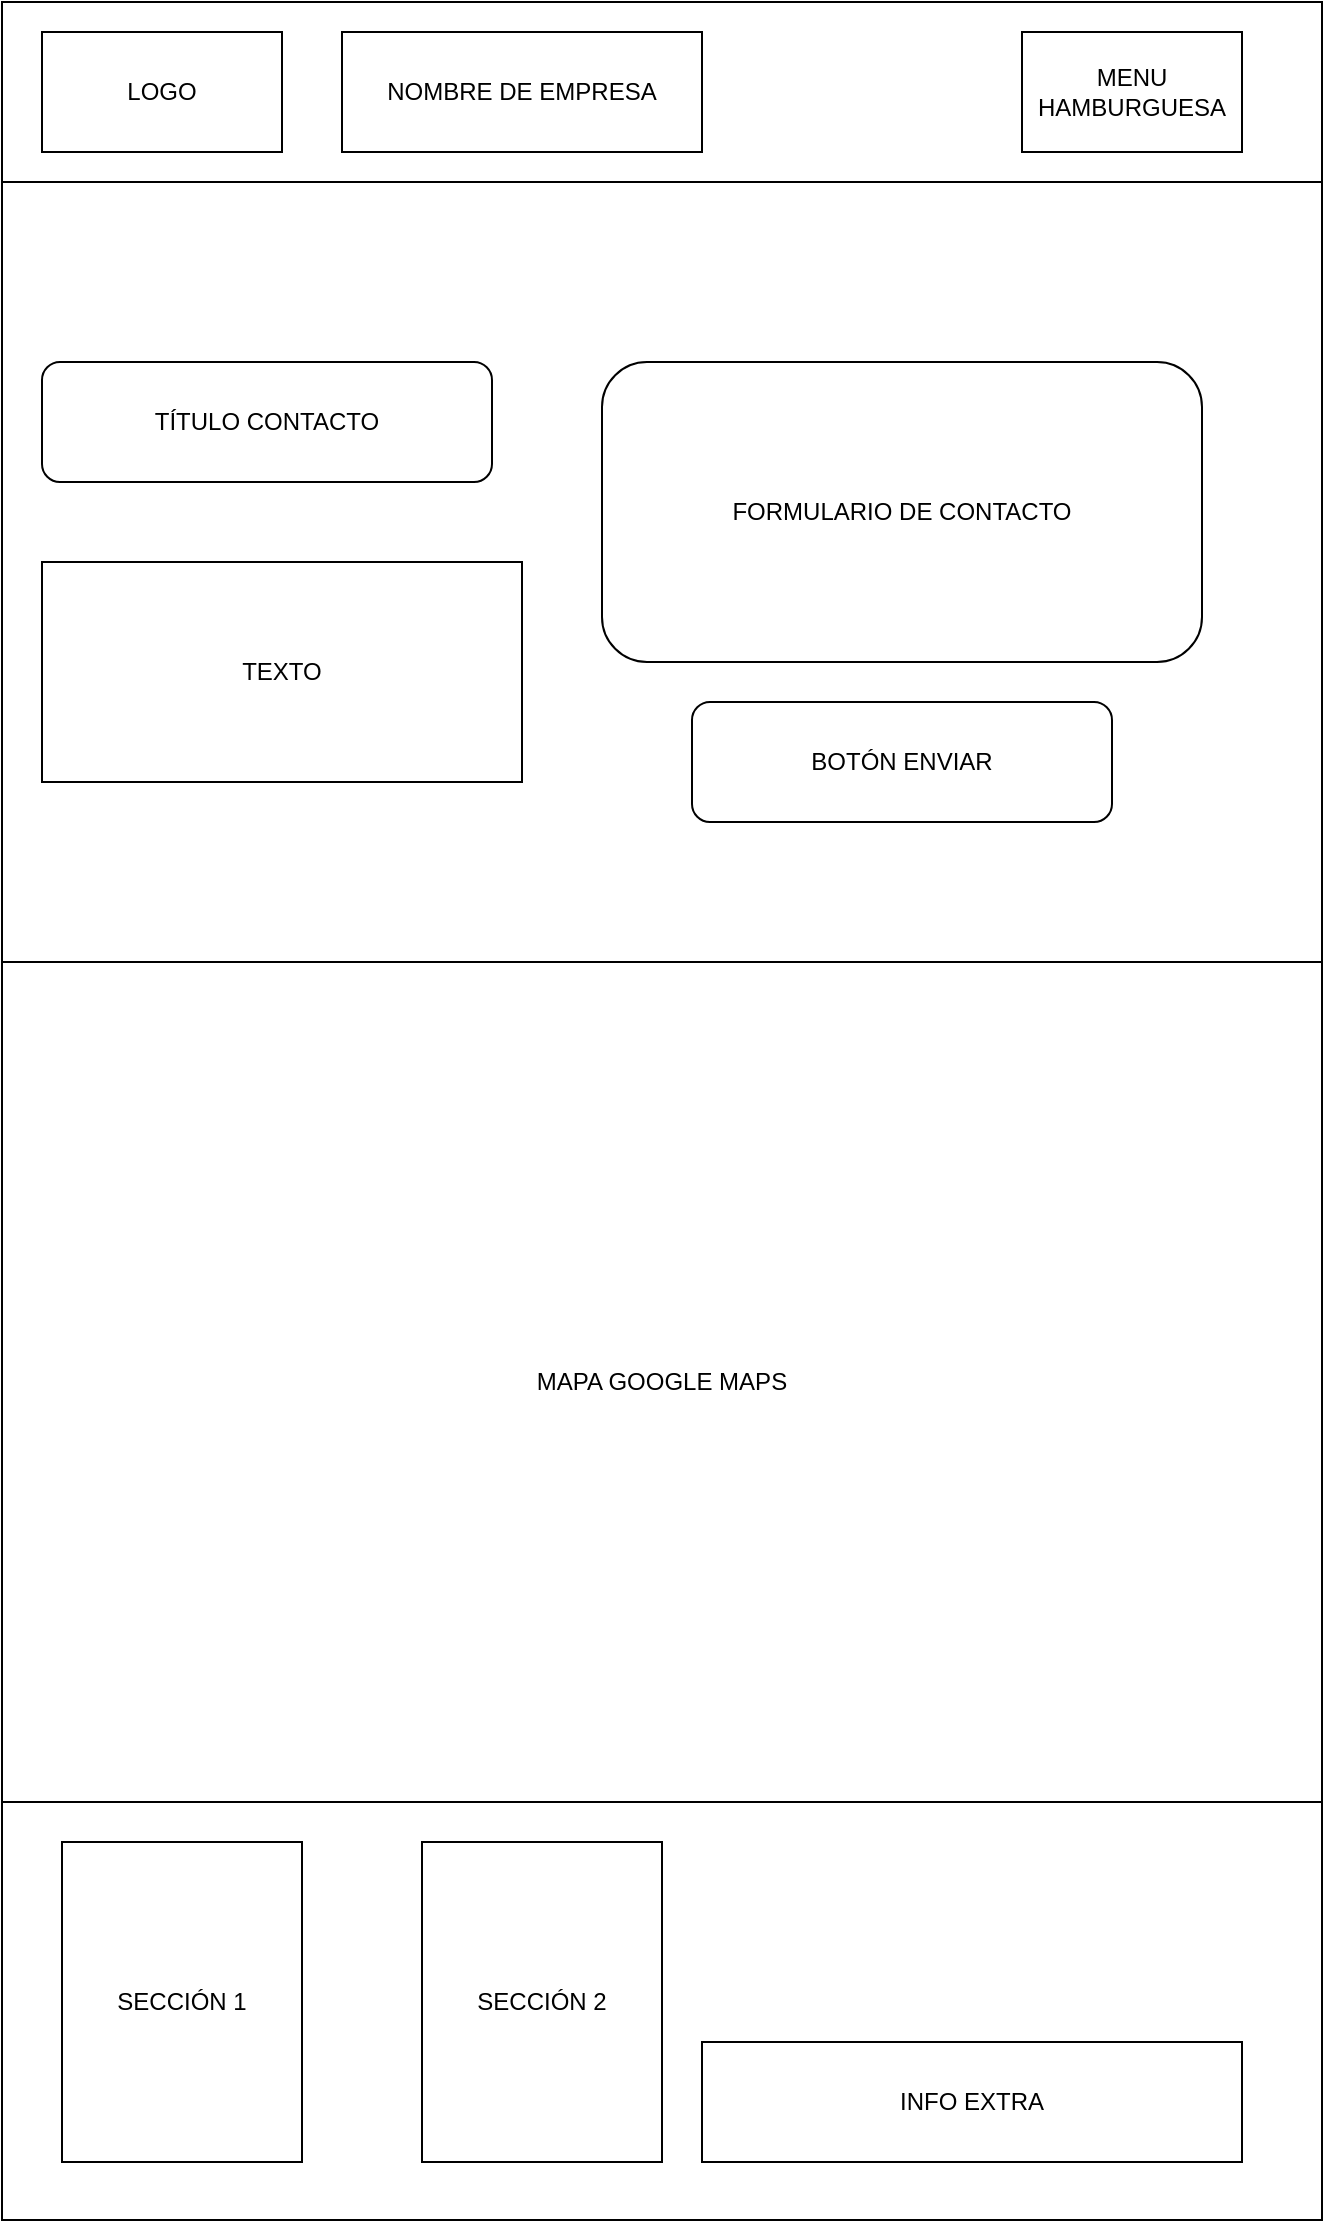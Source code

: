 <mxfile version="21.3.2" type="device" pages="3">
  <diagram name="contacto-MOVIL" id="TZoL4eahMLcq_TkRRFJu">
    <mxGraphModel dx="2049" dy="1137" grid="1" gridSize="10" guides="1" tooltips="1" connect="1" arrows="1" fold="1" page="1" pageScale="1" pageWidth="660" pageHeight="1169" math="0" shadow="0">
      <root>
        <mxCell id="0" />
        <mxCell id="1" parent="0" />
        <mxCell id="Yz_11YEBDaWQhqgs5p3R-1" value="" style="rounded=0;whiteSpace=wrap;html=1;" vertex="1" parent="1">
          <mxGeometry width="660" height="90" as="geometry" />
        </mxCell>
        <mxCell id="Yz_11YEBDaWQhqgs5p3R-2" value="" style="rounded=0;whiteSpace=wrap;html=1;" vertex="1" parent="1">
          <mxGeometry y="90" width="660" height="390" as="geometry" />
        </mxCell>
        <mxCell id="Yz_11YEBDaWQhqgs5p3R-3" value="" style="rounded=0;whiteSpace=wrap;html=1;" vertex="1" parent="1">
          <mxGeometry y="900" width="660" height="209" as="geometry" />
        </mxCell>
        <mxCell id="Yz_11YEBDaWQhqgs5p3R-4" value="LOGO" style="rounded=0;whiteSpace=wrap;html=1;" vertex="1" parent="1">
          <mxGeometry x="20" y="15" width="120" height="60" as="geometry" />
        </mxCell>
        <mxCell id="Yz_11YEBDaWQhqgs5p3R-5" value="MENU HAMBURGUESA" style="rounded=0;whiteSpace=wrap;html=1;" vertex="1" parent="1">
          <mxGeometry x="510" y="15" width="110" height="60" as="geometry" />
        </mxCell>
        <mxCell id="Yz_11YEBDaWQhqgs5p3R-9" value="SECCIÓN 1" style="rounded=0;whiteSpace=wrap;html=1;" vertex="1" parent="1">
          <mxGeometry x="30" y="920" width="120" height="160" as="geometry" />
        </mxCell>
        <mxCell id="Yz_11YEBDaWQhqgs5p3R-10" value="SECCIÓN 2" style="rounded=0;whiteSpace=wrap;html=1;" vertex="1" parent="1">
          <mxGeometry x="210" y="920" width="120" height="160" as="geometry" />
        </mxCell>
        <mxCell id="Yz_11YEBDaWQhqgs5p3R-11" value="INFO EXTRA" style="rounded=0;whiteSpace=wrap;html=1;" vertex="1" parent="1">
          <mxGeometry x="350" y="1020" width="270" height="60" as="geometry" />
        </mxCell>
        <mxCell id="Yz_11YEBDaWQhqgs5p3R-12" value="MAPA GOOGLE MAPS" style="rounded=0;whiteSpace=wrap;html=1;" vertex="1" parent="1">
          <mxGeometry y="480" width="660" height="420" as="geometry" />
        </mxCell>
        <mxCell id="Yz_11YEBDaWQhqgs5p3R-13" value="TÍTULO CONTACTO" style="rounded=1;whiteSpace=wrap;html=1;" vertex="1" parent="1">
          <mxGeometry x="20" y="180" width="225" height="60" as="geometry" />
        </mxCell>
        <mxCell id="Yz_11YEBDaWQhqgs5p3R-17" value="NOMBRE DE EMPRESA" style="rounded=0;whiteSpace=wrap;html=1;" vertex="1" parent="1">
          <mxGeometry x="170" y="15" width="180" height="60" as="geometry" />
        </mxCell>
        <mxCell id="Yz_11YEBDaWQhqgs5p3R-18" value="FORMULARIO DE CONTACTO" style="rounded=1;whiteSpace=wrap;html=1;" vertex="1" parent="1">
          <mxGeometry x="300" y="180" width="300" height="150" as="geometry" />
        </mxCell>
        <mxCell id="Yz_11YEBDaWQhqgs5p3R-19" value="BOTÓN ENVIAR" style="rounded=1;whiteSpace=wrap;html=1;" vertex="1" parent="1">
          <mxGeometry x="345" y="350" width="210" height="60" as="geometry" />
        </mxCell>
        <mxCell id="Yz_11YEBDaWQhqgs5p3R-20" value="TEXTO" style="rounded=0;whiteSpace=wrap;html=1;" vertex="1" parent="1">
          <mxGeometry x="20" y="280" width="240" height="110" as="geometry" />
        </mxCell>
      </root>
    </mxGraphModel>
  </diagram>
  <diagram id="n6h6UJSTNeLYFLjLnTTe" name="contacto-TABLET">
    <mxGraphModel dx="3585" dy="1990" grid="1" gridSize="10" guides="1" tooltips="1" connect="1" arrows="1" fold="1" page="1" pageScale="1" pageWidth="660" pageHeight="1169" math="0" shadow="0">
      <root>
        <mxCell id="0" />
        <mxCell id="1" parent="0" />
        <mxCell id="BxH5dZSR6Ax5T-esXa7e-1" value="" style="rounded=0;whiteSpace=wrap;html=1;" vertex="1" parent="1">
          <mxGeometry width="850" height="90" as="geometry" />
        </mxCell>
        <mxCell id="BxH5dZSR6Ax5T-esXa7e-2" value="" style="rounded=0;whiteSpace=wrap;html=1;" vertex="1" parent="1">
          <mxGeometry y="90" width="850" height="870" as="geometry" />
        </mxCell>
        <mxCell id="BxH5dZSR6Ax5T-esXa7e-3" value="" style="rounded=0;whiteSpace=wrap;html=1;" vertex="1" parent="1">
          <mxGeometry y="1380" width="850" height="209" as="geometry" />
        </mxCell>
        <mxCell id="BxH5dZSR6Ax5T-esXa7e-4" value="LOGO" style="rounded=0;whiteSpace=wrap;html=1;" vertex="1" parent="1">
          <mxGeometry x="20" y="15" width="120" height="60" as="geometry" />
        </mxCell>
        <mxCell id="BxH5dZSR6Ax5T-esXa7e-5" value="MENU HAMBURGUESA" style="rounded=0;whiteSpace=wrap;html=1;" vertex="1" parent="1">
          <mxGeometry x="690" y="15" width="110" height="60" as="geometry" />
        </mxCell>
        <mxCell id="BxH5dZSR6Ax5T-esXa7e-9" value="SECCIÓN 1" style="rounded=0;whiteSpace=wrap;html=1;" vertex="1" parent="1">
          <mxGeometry x="30" y="1400" width="170" height="160" as="geometry" />
        </mxCell>
        <mxCell id="BxH5dZSR6Ax5T-esXa7e-10" value="SECCIÓN 2" style="rounded=0;whiteSpace=wrap;html=1;" vertex="1" parent="1">
          <mxGeometry x="290" y="1400" width="175" height="160" as="geometry" />
        </mxCell>
        <mxCell id="BxH5dZSR6Ax5T-esXa7e-11" value="INFO EXTRA" style="rounded=0;whiteSpace=wrap;html=1;" vertex="1" parent="1">
          <mxGeometry x="550" y="1500" width="270" height="60" as="geometry" />
        </mxCell>
        <mxCell id="BxH5dZSR6Ax5T-esXa7e-12" value="MAPA GOOGLE MAPS" style="rounded=0;whiteSpace=wrap;html=1;" vertex="1" parent="1">
          <mxGeometry y="960" width="850" height="420" as="geometry" />
        </mxCell>
        <mxCell id="BxH5dZSR6Ax5T-esXa7e-17" value="NOMBRE DE EMPRESA" style="rounded=0;whiteSpace=wrap;html=1;" vertex="1" parent="1">
          <mxGeometry x="170" y="15" width="180" height="60" as="geometry" />
        </mxCell>
        <mxCell id="hci-HO77PwcQCI6jQE0P-1" value="TÍTULO CONTACTO" style="rounded=1;whiteSpace=wrap;html=1;" vertex="1" parent="1">
          <mxGeometry x="255" y="140" width="340" height="80" as="geometry" />
        </mxCell>
        <mxCell id="hci-HO77PwcQCI6jQE0P-2" value="FORMULARIO DE CONTACTO" style="rounded=1;whiteSpace=wrap;html=1;" vertex="1" parent="1">
          <mxGeometry x="197.5" y="450" width="455" height="220" as="geometry" />
        </mxCell>
        <mxCell id="hci-HO77PwcQCI6jQE0P-3" value="BOTÓN ENVIAR" style="rounded=1;whiteSpace=wrap;html=1;" vertex="1" parent="1">
          <mxGeometry x="320" y="700" width="210" height="60" as="geometry" />
        </mxCell>
        <mxCell id="hci-HO77PwcQCI6jQE0P-4" value="TEXTO" style="rounded=0;whiteSpace=wrap;html=1;" vertex="1" parent="1">
          <mxGeometry x="230" y="250" width="390" height="160" as="geometry" />
        </mxCell>
      </root>
    </mxGraphModel>
  </diagram>
  <diagram id="NVYdSkPW2yQ1RZRgaPIc" name="contacto-ESCRITORIO">
    <mxGraphModel dx="2868" dy="1592" grid="1" gridSize="10" guides="1" tooltips="1" connect="1" arrows="1" fold="1" page="1" pageScale="1" pageWidth="660" pageHeight="1169" math="0" shadow="0">
      <root>
        <mxCell id="0" />
        <mxCell id="1" parent="0" />
        <mxCell id="YctQWs-YCnYfzAZLL_IW-1" value="" style="rounded=0;whiteSpace=wrap;html=1;" vertex="1" parent="1">
          <mxGeometry width="1580" height="90" as="geometry" />
        </mxCell>
        <mxCell id="YctQWs-YCnYfzAZLL_IW-2" value="" style="rounded=0;whiteSpace=wrap;html=1;" vertex="1" parent="1">
          <mxGeometry y="90" width="1580" height="870" as="geometry" />
        </mxCell>
        <mxCell id="YctQWs-YCnYfzAZLL_IW-3" value="" style="rounded=0;whiteSpace=wrap;html=1;" vertex="1" parent="1">
          <mxGeometry y="1380" width="1580" height="209" as="geometry" />
        </mxCell>
        <mxCell id="YctQWs-YCnYfzAZLL_IW-4" value="LOGO" style="rounded=0;whiteSpace=wrap;html=1;" vertex="1" parent="1">
          <mxGeometry x="20" y="15" width="120" height="60" as="geometry" />
        </mxCell>
        <mxCell id="YctQWs-YCnYfzAZLL_IW-5" value="MENU" style="rounded=0;whiteSpace=wrap;html=1;" vertex="1" parent="1">
          <mxGeometry x="390" y="15" width="910" height="60" as="geometry" />
        </mxCell>
        <mxCell id="YctQWs-YCnYfzAZLL_IW-9" value="SECCIÓN 1" style="rounded=0;whiteSpace=wrap;html=1;" vertex="1" parent="1">
          <mxGeometry x="90" y="1400" width="170" height="160" as="geometry" />
        </mxCell>
        <mxCell id="YctQWs-YCnYfzAZLL_IW-10" value="SECCIÓN 2" style="rounded=0;whiteSpace=wrap;html=1;" vertex="1" parent="1">
          <mxGeometry x="330" y="1400" width="175" height="160" as="geometry" />
        </mxCell>
        <mxCell id="YctQWs-YCnYfzAZLL_IW-11" value="INFO EXTRA" style="rounded=0;whiteSpace=wrap;html=1;" vertex="1" parent="1">
          <mxGeometry x="1250" y="1480" width="270" height="70" as="geometry" />
        </mxCell>
        <mxCell id="YctQWs-YCnYfzAZLL_IW-12" value="MAPA GOOGLE MAPS" style="rounded=0;whiteSpace=wrap;html=1;" vertex="1" parent="1">
          <mxGeometry y="960" width="1580" height="420" as="geometry" />
        </mxCell>
        <mxCell id="YctQWs-YCnYfzAZLL_IW-17" value="NOMBRE DE EMPRESA" style="rounded=0;whiteSpace=wrap;html=1;" vertex="1" parent="1">
          <mxGeometry x="170" y="15" width="180" height="60" as="geometry" />
        </mxCell>
        <mxCell id="gs8NT0dKE50hJMwr2vhj-1" value="TÍTULO CONTACTO" style="rounded=1;whiteSpace=wrap;html=1;" vertex="1" parent="1">
          <mxGeometry x="607.5" y="170" width="340" height="80" as="geometry" />
        </mxCell>
        <mxCell id="gs8NT0dKE50hJMwr2vhj-2" value="FORMULARIO DE CONTACTO" style="rounded=1;whiteSpace=wrap;html=1;" vertex="1" parent="1">
          <mxGeometry x="550" y="480" width="455" height="220" as="geometry" />
        </mxCell>
        <mxCell id="gs8NT0dKE50hJMwr2vhj-3" value="BOTÓN ENVIAR" style="rounded=1;whiteSpace=wrap;html=1;" vertex="1" parent="1">
          <mxGeometry x="672.5" y="730" width="210" height="60" as="geometry" />
        </mxCell>
        <mxCell id="gs8NT0dKE50hJMwr2vhj-4" value="TEXTO" style="rounded=0;whiteSpace=wrap;html=1;" vertex="1" parent="1">
          <mxGeometry x="582.5" y="280" width="390" height="160" as="geometry" />
        </mxCell>
      </root>
    </mxGraphModel>
  </diagram>
</mxfile>
